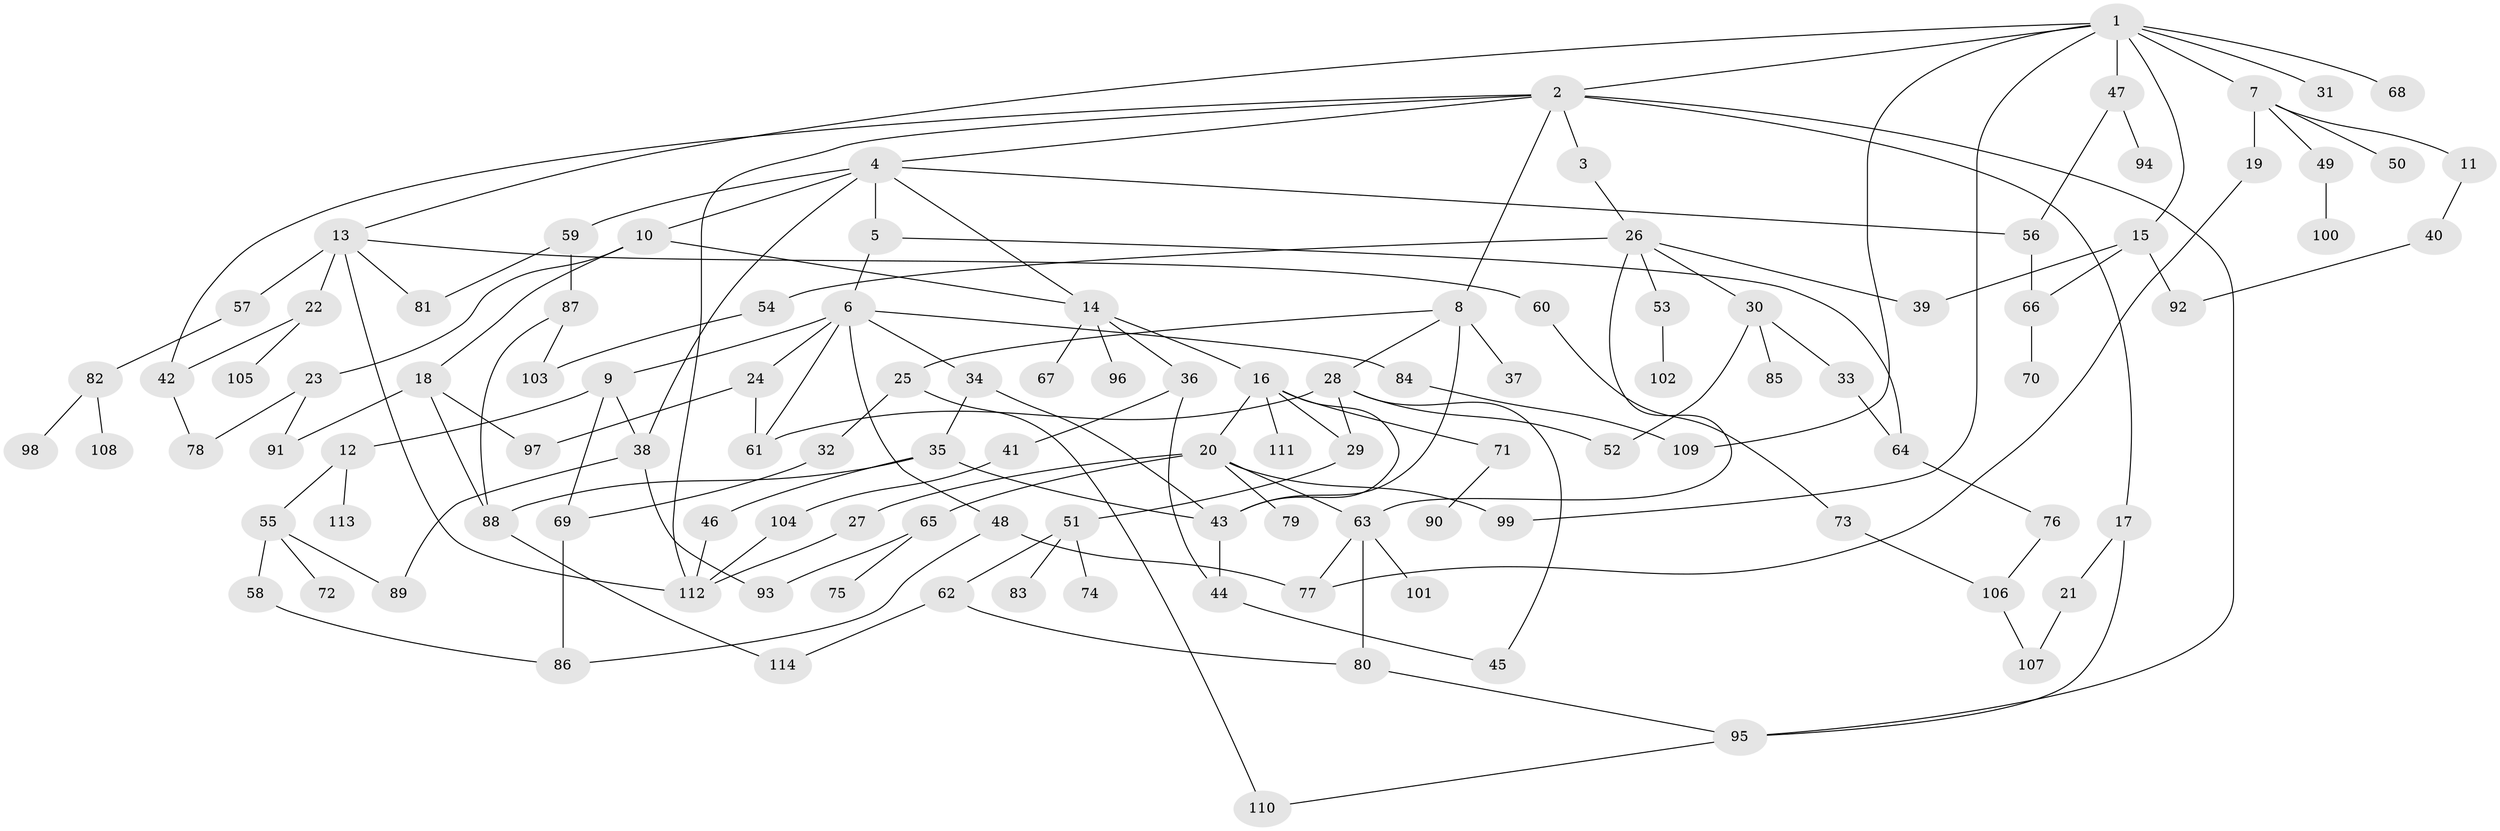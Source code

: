 // Generated by graph-tools (version 1.1) at 2025/34/03/09/25 02:34:01]
// undirected, 114 vertices, 158 edges
graph export_dot {
graph [start="1"]
  node [color=gray90,style=filled];
  1;
  2;
  3;
  4;
  5;
  6;
  7;
  8;
  9;
  10;
  11;
  12;
  13;
  14;
  15;
  16;
  17;
  18;
  19;
  20;
  21;
  22;
  23;
  24;
  25;
  26;
  27;
  28;
  29;
  30;
  31;
  32;
  33;
  34;
  35;
  36;
  37;
  38;
  39;
  40;
  41;
  42;
  43;
  44;
  45;
  46;
  47;
  48;
  49;
  50;
  51;
  52;
  53;
  54;
  55;
  56;
  57;
  58;
  59;
  60;
  61;
  62;
  63;
  64;
  65;
  66;
  67;
  68;
  69;
  70;
  71;
  72;
  73;
  74;
  75;
  76;
  77;
  78;
  79;
  80;
  81;
  82;
  83;
  84;
  85;
  86;
  87;
  88;
  89;
  90;
  91;
  92;
  93;
  94;
  95;
  96;
  97;
  98;
  99;
  100;
  101;
  102;
  103;
  104;
  105;
  106;
  107;
  108;
  109;
  110;
  111;
  112;
  113;
  114;
  1 -- 2;
  1 -- 7;
  1 -- 13;
  1 -- 15;
  1 -- 31;
  1 -- 47;
  1 -- 68;
  1 -- 99;
  1 -- 109;
  2 -- 3;
  2 -- 4;
  2 -- 8;
  2 -- 17;
  2 -- 95;
  2 -- 42;
  2 -- 112;
  3 -- 26;
  4 -- 5;
  4 -- 10;
  4 -- 14;
  4 -- 59;
  4 -- 56;
  4 -- 38;
  5 -- 6;
  5 -- 64;
  6 -- 9;
  6 -- 24;
  6 -- 34;
  6 -- 48;
  6 -- 84;
  6 -- 61;
  7 -- 11;
  7 -- 19;
  7 -- 49;
  7 -- 50;
  8 -- 25;
  8 -- 28;
  8 -- 37;
  8 -- 43;
  9 -- 12;
  9 -- 38;
  9 -- 69;
  10 -- 18;
  10 -- 23;
  10 -- 14;
  11 -- 40;
  12 -- 55;
  12 -- 113;
  13 -- 22;
  13 -- 57;
  13 -- 60;
  13 -- 112;
  13 -- 81;
  14 -- 16;
  14 -- 36;
  14 -- 67;
  14 -- 96;
  15 -- 39;
  15 -- 92;
  15 -- 66;
  16 -- 20;
  16 -- 71;
  16 -- 111;
  16 -- 29;
  16 -- 43;
  17 -- 21;
  17 -- 95;
  18 -- 88;
  18 -- 91;
  18 -- 97;
  19 -- 77;
  20 -- 27;
  20 -- 63;
  20 -- 65;
  20 -- 79;
  20 -- 99;
  21 -- 107;
  22 -- 42;
  22 -- 105;
  23 -- 78;
  23 -- 91;
  24 -- 97;
  24 -- 61;
  25 -- 32;
  25 -- 110;
  26 -- 30;
  26 -- 39;
  26 -- 53;
  26 -- 54;
  26 -- 63;
  27 -- 112;
  28 -- 29;
  28 -- 61;
  28 -- 52;
  28 -- 45;
  29 -- 51;
  30 -- 33;
  30 -- 52;
  30 -- 85;
  32 -- 69;
  33 -- 64;
  34 -- 35;
  34 -- 43;
  35 -- 46;
  35 -- 43;
  35 -- 88;
  36 -- 41;
  36 -- 44;
  38 -- 93;
  38 -- 89;
  40 -- 92;
  41 -- 104;
  42 -- 78;
  43 -- 44;
  44 -- 45;
  46 -- 112;
  47 -- 56;
  47 -- 94;
  48 -- 77;
  48 -- 86;
  49 -- 100;
  51 -- 62;
  51 -- 74;
  51 -- 83;
  53 -- 102;
  54 -- 103;
  55 -- 58;
  55 -- 72;
  55 -- 89;
  56 -- 66;
  57 -- 82;
  58 -- 86;
  59 -- 81;
  59 -- 87;
  60 -- 73;
  62 -- 80;
  62 -- 114;
  63 -- 101;
  63 -- 80;
  63 -- 77;
  64 -- 76;
  65 -- 75;
  65 -- 93;
  66 -- 70;
  69 -- 86;
  71 -- 90;
  73 -- 106;
  76 -- 106;
  80 -- 95;
  82 -- 98;
  82 -- 108;
  84 -- 109;
  87 -- 88;
  87 -- 103;
  88 -- 114;
  95 -- 110;
  104 -- 112;
  106 -- 107;
}
